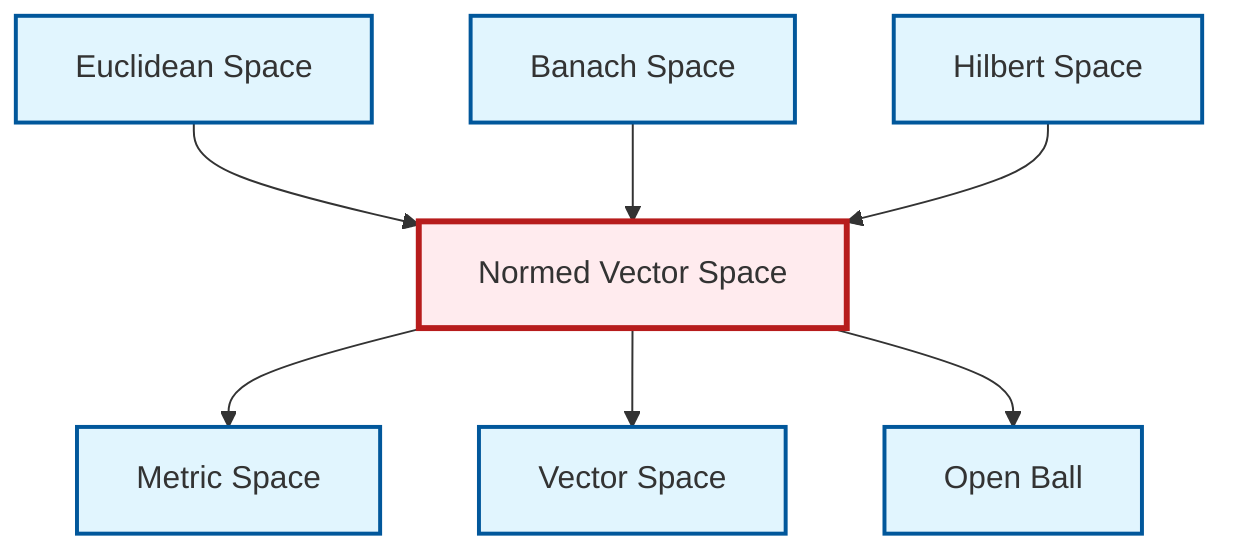 graph TD
    classDef definition fill:#e1f5fe,stroke:#01579b,stroke-width:2px
    classDef theorem fill:#f3e5f5,stroke:#4a148c,stroke-width:2px
    classDef axiom fill:#fff3e0,stroke:#e65100,stroke-width:2px
    classDef example fill:#e8f5e9,stroke:#1b5e20,stroke-width:2px
    classDef current fill:#ffebee,stroke:#b71c1c,stroke-width:3px
    def-banach-space["Banach Space"]:::definition
    def-euclidean-space["Euclidean Space"]:::definition
    def-vector-space["Vector Space"]:::definition
    def-metric-space["Metric Space"]:::definition
    def-normed-vector-space["Normed Vector Space"]:::definition
    def-open-ball["Open Ball"]:::definition
    def-hilbert-space["Hilbert Space"]:::definition
    def-normed-vector-space --> def-metric-space
    def-euclidean-space --> def-normed-vector-space
    def-normed-vector-space --> def-vector-space
    def-banach-space --> def-normed-vector-space
    def-normed-vector-space --> def-open-ball
    def-hilbert-space --> def-normed-vector-space
    class def-normed-vector-space current